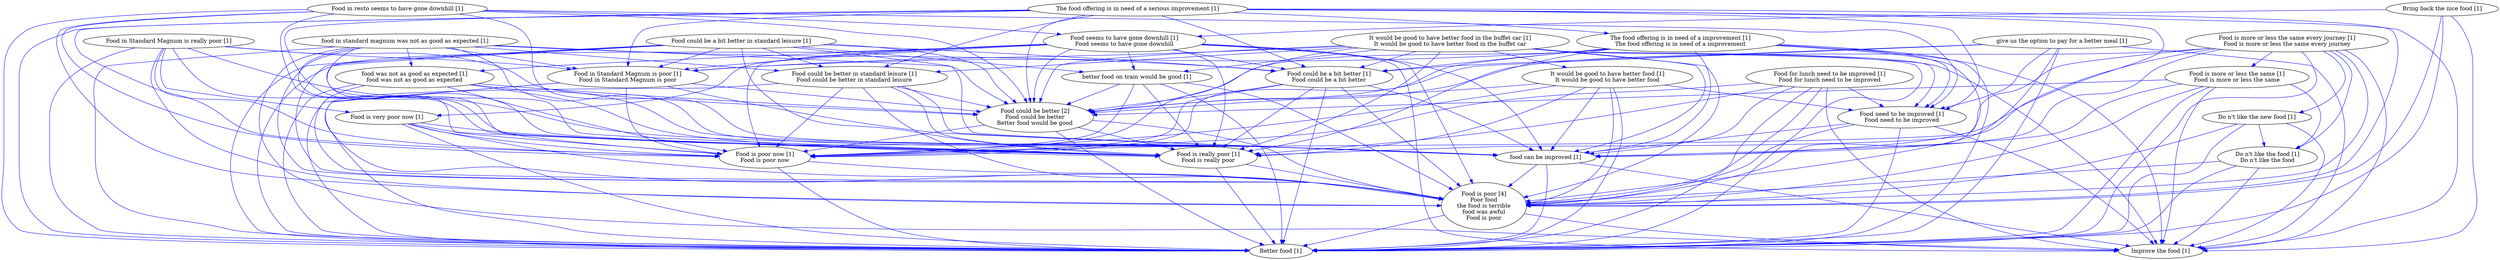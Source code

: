 digraph collapsedGraph {
"Food is poor [4]\nPoor food\nthe food is terrible\nfood was awful\nFood is poor""Food could be better [2]\nFood could be better\nBetter food would be good""Better food [1]""Bring back the nice food [1]""Do n't like the new food [1]""Do n't like the food [1]\nDo n't like the food""Food could be a bit better in standard leisure [1]""Food could be better in standard leisure [1]\nFood could be better in standard leisure""Food could be a bit better [1]\nFood could be a bit better""Food for lunch need to be improved [1]\nFood for lunch need to be improved""Food need to be improved [1]\nFood need to be improved""Food in Standard Magnum is really poor [1]""Food in Standard Magnum is poor [1]\nFood in Standard Magnum is poor""Food is really poor [1]\nFood is really poor""Food in resto seems to have gone downhill [1]""Food seems to have gone downhill [1]\nFood seems to have gone downhill""Food is more or less the same every journey [1]\nFood is more or less the same every journey""Food is more or less the same [1]\nFood is more or less the same""Food is very poor now [1]""Food is poor now [1]\nFood is poor now""Improve the food [1]""It would be good to have better food in the buffet car [1]\nIt would be good to have better food in the buffet car""It would be good to have better food [1]\nIt would be good to have better food""The food offering is in need of a serious improvement [1]""The food offering is in need of a improvement [1]\nThe food offering is in need of a improvement""better food on train would be good [1]""food can be improved [1]""food in standard magnum was not as good as expected [1]""food was not as good as expected [1]\nfood was not as good as expected""give us the option to pay for a better meal [1]""Food could be better [2]\nFood could be better\nBetter food would be good" -> "Better food [1]" [color=blue]
"Bring back the nice food [1]" -> "Better food [1]" [color=blue]
"Do n't like the new food [1]" -> "Do n't like the food [1]\nDo n't like the food" [color=blue]
"Do n't like the new food [1]" -> "Better food [1]" [color=blue]
"Do n't like the food [1]\nDo n't like the food" -> "Better food [1]" [color=blue]
"Food could be a bit better in standard leisure [1]" -> "Food could be better in standard leisure [1]\nFood could be better in standard leisure" [color=blue]
"Food could be a bit better in standard leisure [1]" -> "Food could be a bit better [1]\nFood could be a bit better" [color=blue]
"Food could be a bit better in standard leisure [1]" -> "Better food [1]" [color=blue]
"Food could be a bit better in standard leisure [1]" -> "Food could be better [2]\nFood could be better\nBetter food would be good" [color=blue]
"Food could be better in standard leisure [1]\nFood could be better in standard leisure" -> "Better food [1]" [color=blue]
"Food could be better in standard leisure [1]\nFood could be better in standard leisure" -> "Food could be better [2]\nFood could be better\nBetter food would be good" [color=blue]
"Food could be a bit better [1]\nFood could be a bit better" -> "Better food [1]" [color=blue]
"Food could be a bit better [1]\nFood could be a bit better" -> "Food could be better [2]\nFood could be better\nBetter food would be good" [color=blue]
"Food for lunch need to be improved [1]\nFood for lunch need to be improved" -> "Food need to be improved [1]\nFood need to be improved" [color=blue]
"Food for lunch need to be improved [1]\nFood for lunch need to be improved" -> "Better food [1]" [color=blue]
"Food need to be improved [1]\nFood need to be improved" -> "Better food [1]" [color=blue]
"Food in Standard Magnum is really poor [1]" -> "Food in Standard Magnum is poor [1]\nFood in Standard Magnum is poor" [color=blue]
"Food in Standard Magnum is really poor [1]" -> "Food is really poor [1]\nFood is really poor" [color=blue]
"Food could be better [2]\nFood could be better\nBetter food would be good" -> "Food is really poor [1]\nFood is really poor" [color=blue]
"Food could be a bit better in standard leisure [1]" -> "Food in Standard Magnum is poor [1]\nFood in Standard Magnum is poor" [color=blue]
"Food could be a bit better in standard leisure [1]" -> "Food is really poor [1]\nFood is really poor" [color=blue]
"Food could be better in standard leisure [1]\nFood could be better in standard leisure" -> "Food is really poor [1]\nFood is really poor" [color=blue]
"Food could be a bit better [1]\nFood could be a bit better" -> "Food is really poor [1]\nFood is really poor" [color=blue]
"Food for lunch need to be improved [1]\nFood for lunch need to be improved" -> "Food is really poor [1]\nFood is really poor" [color=blue]
"Food in Standard Magnum is really poor [1]" -> "Better food [1]" [color=blue]
"Food in Standard Magnum is really poor [1]" -> "Food could be better [2]\nFood could be better\nBetter food would be good" [color=blue]
"Food in Standard Magnum is poor [1]\nFood in Standard Magnum is poor" -> "Better food [1]" [color=blue]
"Food in Standard Magnum is poor [1]\nFood in Standard Magnum is poor" -> "Food could be better [2]\nFood could be better\nBetter food would be good" [color=blue]
"Food is really poor [1]\nFood is really poor" -> "Better food [1]" [color=blue]
"Food in resto seems to have gone downhill [1]" -> "Food seems to have gone downhill [1]\nFood seems to have gone downhill" [color=blue]
"Bring back the nice food [1]" -> "Food seems to have gone downhill [1]\nFood seems to have gone downhill" [color=blue]
"Food in resto seems to have gone downhill [1]" -> "Better food [1]" [color=blue]
"Food in resto seems to have gone downhill [1]" -> "Food could be better [2]\nFood could be better\nBetter food would be good" [color=blue]
"Food in resto seems to have gone downhill [1]" -> "Food need to be improved [1]\nFood need to be improved" [color=blue]
"Food in resto seems to have gone downhill [1]" -> "Food is really poor [1]\nFood is really poor" [color=blue]
"Food seems to have gone downhill [1]\nFood seems to have gone downhill" -> "Better food [1]" [color=blue]
"Food seems to have gone downhill [1]\nFood seems to have gone downhill" -> "Food could be better [2]\nFood could be better\nBetter food would be good" [color=blue]
"Food seems to have gone downhill [1]\nFood seems to have gone downhill" -> "Food could be a bit better [1]\nFood could be a bit better" [color=blue]
"Food seems to have gone downhill [1]\nFood seems to have gone downhill" -> "Food in Standard Magnum is poor [1]\nFood in Standard Magnum is poor" [color=blue]
"Food seems to have gone downhill [1]\nFood seems to have gone downhill" -> "Food is really poor [1]\nFood is really poor" [color=blue]
"Food is more or less the same every journey [1]\nFood is more or less the same every journey" -> "Food is more or less the same [1]\nFood is more or less the same" [color=blue]
"Food is more or less the same every journey [1]\nFood is more or less the same every journey" -> "Better food [1]" [color=blue]
"Food is more or less the same every journey [1]\nFood is more or less the same every journey" -> "Do n't like the new food [1]" [color=blue]
"Food is more or less the same every journey [1]\nFood is more or less the same every journey" -> "Do n't like the food [1]\nDo n't like the food" [color=blue]
"Food is more or less the same every journey [1]\nFood is more or less the same every journey" -> "Food could be better [2]\nFood could be better\nBetter food would be good" [color=blue]
"Food is more or less the same every journey [1]\nFood is more or less the same every journey" -> "Food is really poor [1]\nFood is really poor" [color=blue]
"Food is more or less the same [1]\nFood is more or less the same" -> "Better food [1]" [color=blue]
"Food is more or less the same [1]\nFood is more or less the same" -> "Do n't like the food [1]\nDo n't like the food" [color=blue]
"Food is more or less the same [1]\nFood is more or less the same" -> "Food could be better [2]\nFood could be better\nBetter food would be good" [color=blue]
"Food is very poor now [1]" -> "Food is poor now [1]\nFood is poor now" [color=blue]
"Food could be better [2]\nFood could be better\nBetter food would be good" -> "Food is poor now [1]\nFood is poor now" [color=blue]
"Food could be a bit better in standard leisure [1]" -> "Food is poor now [1]\nFood is poor now" [color=blue]
"Food could be better in standard leisure [1]\nFood could be better in standard leisure" -> "Food is poor now [1]\nFood is poor now" [color=blue]
"Food could be a bit better [1]\nFood could be a bit better" -> "Food is poor now [1]\nFood is poor now" [color=blue]
"Food for lunch need to be improved [1]\nFood for lunch need to be improved" -> "Food is poor now [1]\nFood is poor now" [color=blue]
"Food in Standard Magnum is really poor [1]" -> "Food is very poor now [1]" [color=blue]
"Food in Standard Magnum is really poor [1]" -> "Food is poor now [1]\nFood is poor now" [color=blue]
"Food in Standard Magnum is poor [1]\nFood in Standard Magnum is poor" -> "Food is poor now [1]\nFood is poor now" [color=blue]
"Food in resto seems to have gone downhill [1]" -> "Food is poor now [1]\nFood is poor now" [color=blue]
"Food seems to have gone downhill [1]\nFood seems to have gone downhill" -> "Food is very poor now [1]" [color=blue]
"Food seems to have gone downhill [1]\nFood seems to have gone downhill" -> "Food is poor now [1]\nFood is poor now" [color=blue]
"Food is more or less the same every journey [1]\nFood is more or less the same every journey" -> "Food is poor now [1]\nFood is poor now" [color=blue]
"Food is very poor now [1]" -> "Better food [1]" [color=blue]
"Food is very poor now [1]" -> "Food is really poor [1]\nFood is really poor" [color=blue]
"Food is poor now [1]\nFood is poor now" -> "Better food [1]" [color=blue]
"Bring back the nice food [1]" -> "Improve the food [1]" [color=blue]
"Do n't like the new food [1]" -> "Improve the food [1]" [color=blue]
"Do n't like the food [1]\nDo n't like the food" -> "Improve the food [1]" [color=blue]
"Food for lunch need to be improved [1]\nFood for lunch need to be improved" -> "Improve the food [1]" [color=blue]
"Food need to be improved [1]\nFood need to be improved" -> "Improve the food [1]" [color=blue]
"Food seems to have gone downhill [1]\nFood seems to have gone downhill" -> "Improve the food [1]" [color=blue]
"Food is more or less the same every journey [1]\nFood is more or less the same every journey" -> "Improve the food [1]" [color=blue]
"Food is more or less the same [1]\nFood is more or less the same" -> "Improve the food [1]" [color=blue]
"It would be good to have better food in the buffet car [1]\nIt would be good to have better food in the buffet car" -> "It would be good to have better food [1]\nIt would be good to have better food" [color=blue]
"It would be good to have better food in the buffet car [1]\nIt would be good to have better food in the buffet car" -> "Better food [1]" [color=blue]
"It would be good to have better food in the buffet car [1]\nIt would be good to have better food in the buffet car" -> "Food could be better in standard leisure [1]\nFood could be better in standard leisure" [color=blue]
"It would be good to have better food in the buffet car [1]\nIt would be good to have better food in the buffet car" -> "Food could be better [2]\nFood could be better\nBetter food would be good" [color=blue]
"It would be good to have better food in the buffet car [1]\nIt would be good to have better food in the buffet car" -> "Food could be a bit better [1]\nFood could be a bit better" [color=blue]
"It would be good to have better food in the buffet car [1]\nIt would be good to have better food in the buffet car" -> "Food need to be improved [1]\nFood need to be improved" [color=blue]
"It would be good to have better food in the buffet car [1]\nIt would be good to have better food in the buffet car" -> "Food in Standard Magnum is poor [1]\nFood in Standard Magnum is poor" [color=blue]
"It would be good to have better food in the buffet car [1]\nIt would be good to have better food in the buffet car" -> "Food is really poor [1]\nFood is really poor" [color=blue]
"It would be good to have better food in the buffet car [1]\nIt would be good to have better food in the buffet car" -> "Food is poor now [1]\nFood is poor now" [color=blue]
"It would be good to have better food in the buffet car [1]\nIt would be good to have better food in the buffet car" -> "Improve the food [1]" [color=blue]
"It would be good to have better food [1]\nIt would be good to have better food" -> "Better food [1]" [color=blue]
"It would be good to have better food [1]\nIt would be good to have better food" -> "Food could be better [2]\nFood could be better\nBetter food would be good" [color=blue]
"It would be good to have better food [1]\nIt would be good to have better food" -> "Food need to be improved [1]\nFood need to be improved" [color=blue]
"It would be good to have better food [1]\nIt would be good to have better food" -> "Food is really poor [1]\nFood is really poor" [color=blue]
"It would be good to have better food [1]\nIt would be good to have better food" -> "Food is poor now [1]\nFood is poor now" [color=blue]
"Bring back the nice food [1]" -> "Food is poor [4]\nPoor food\nthe food is terrible\nfood was awful\nFood is poor" [color=blue]
"Do n't like the new food [1]" -> "Food is poor [4]\nPoor food\nthe food is terrible\nfood was awful\nFood is poor" [color=blue]
"Do n't like the food [1]\nDo n't like the food" -> "Food is poor [4]\nPoor food\nthe food is terrible\nfood was awful\nFood is poor" [color=blue]
"Food could be better [2]\nFood could be better\nBetter food would be good" -> "Food is poor [4]\nPoor food\nthe food is terrible\nfood was awful\nFood is poor" [color=blue]
"Food seems to have gone downhill [1]\nFood seems to have gone downhill" -> "Food is poor [4]\nPoor food\nthe food is terrible\nfood was awful\nFood is poor" [color=blue]
"Food is more or less the same every journey [1]\nFood is more or less the same every journey" -> "Food is poor [4]\nPoor food\nthe food is terrible\nfood was awful\nFood is poor" [color=blue]
"Food is more or less the same [1]\nFood is more or less the same" -> "Food is poor [4]\nPoor food\nthe food is terrible\nfood was awful\nFood is poor" [color=blue]
"It would be good to have better food in the buffet car [1]\nIt would be good to have better food in the buffet car" -> "Food is poor [4]\nPoor food\nthe food is terrible\nfood was awful\nFood is poor" [color=blue]
"The food offering is in need of a serious improvement [1]" -> "The food offering is in need of a improvement [1]\nThe food offering is in need of a improvement" [color=blue]
"The food offering is in need of a serious improvement [1]" -> "Better food [1]" [color=blue]
"The food offering is in need of a serious improvement [1]" -> "Food could be better [2]\nFood could be better\nBetter food would be good" [color=blue]
"The food offering is in need of a serious improvement [1]" -> "Food could be better in standard leisure [1]\nFood could be better in standard leisure" [color=blue]
"The food offering is in need of a serious improvement [1]" -> "Food could be a bit better [1]\nFood could be a bit better" [color=blue]
"The food offering is in need of a serious improvement [1]" -> "Food need to be improved [1]\nFood need to be improved" [color=blue]
"The food offering is in need of a serious improvement [1]" -> "Food in Standard Magnum is poor [1]\nFood in Standard Magnum is poor" [color=blue]
"The food offering is in need of a serious improvement [1]" -> "Food is really poor [1]\nFood is really poor" [color=blue]
"The food offering is in need of a serious improvement [1]" -> "Food is poor now [1]\nFood is poor now" [color=blue]
"The food offering is in need of a serious improvement [1]" -> "Improve the food [1]" [color=blue]
"The food offering is in need of a serious improvement [1]" -> "Food is poor [4]\nPoor food\nthe food is terrible\nfood was awful\nFood is poor" [color=blue]
"The food offering is in need of a improvement [1]\nThe food offering is in need of a improvement" -> "Better food [1]" [color=blue]
"The food offering is in need of a improvement [1]\nThe food offering is in need of a improvement" -> "Food could be better [2]\nFood could be better\nBetter food would be good" [color=blue]
"The food offering is in need of a improvement [1]\nThe food offering is in need of a improvement" -> "Food could be a bit better [1]\nFood could be a bit better" [color=blue]
"The food offering is in need of a improvement [1]\nThe food offering is in need of a improvement" -> "Food need to be improved [1]\nFood need to be improved" [color=blue]
"The food offering is in need of a improvement [1]\nThe food offering is in need of a improvement" -> "Food in Standard Magnum is poor [1]\nFood in Standard Magnum is poor" [color=blue]
"The food offering is in need of a improvement [1]\nThe food offering is in need of a improvement" -> "Food is really poor [1]\nFood is really poor" [color=blue]
"The food offering is in need of a improvement [1]\nThe food offering is in need of a improvement" -> "Food is poor now [1]\nFood is poor now" [color=blue]
"The food offering is in need of a improvement [1]\nThe food offering is in need of a improvement" -> "Improve the food [1]" [color=blue]
"The food offering is in need of a improvement [1]\nThe food offering is in need of a improvement" -> "Food is poor [4]\nPoor food\nthe food is terrible\nfood was awful\nFood is poor" [color=blue]
"Food could be a bit better in standard leisure [1]" -> "better food on train would be good [1]" [color=blue]
"Food seems to have gone downhill [1]\nFood seems to have gone downhill" -> "better food on train would be good [1]" [color=blue]
"It would be good to have better food in the buffet car [1]\nIt would be good to have better food in the buffet car" -> "better food on train would be good [1]" [color=blue]
"better food on train would be good [1]" -> "Better food [1]" [color=blue]
"better food on train would be good [1]" -> "Food could be better [2]\nFood could be better\nBetter food would be good" [color=blue]
"better food on train would be good [1]" -> "Food is really poor [1]\nFood is really poor" [color=blue]
"better food on train would be good [1]" -> "Food is poor now [1]\nFood is poor now" [color=blue]
"Food could be a bit better in standard leisure [1]" -> "food can be improved [1]" [color=blue]
"Food could be better in standard leisure [1]\nFood could be better in standard leisure" -> "food can be improved [1]" [color=blue]
"Food could be a bit better [1]\nFood could be a bit better" -> "food can be improved [1]" [color=blue]
"Food for lunch need to be improved [1]\nFood for lunch need to be improved" -> "food can be improved [1]" [color=blue]
"Food need to be improved [1]\nFood need to be improved" -> "food can be improved [1]" [color=blue]
"Food in Standard Magnum is really poor [1]" -> "food can be improved [1]" [color=blue]
"Food in Standard Magnum is poor [1]\nFood in Standard Magnum is poor" -> "food can be improved [1]" [color=blue]
"Food in resto seems to have gone downhill [1]" -> "food can be improved [1]" [color=blue]
"Food seems to have gone downhill [1]\nFood seems to have gone downhill" -> "food can be improved [1]" [color=blue]
"Food is more or less the same every journey [1]\nFood is more or less the same every journey" -> "food can be improved [1]" [color=blue]
"Food is more or less the same [1]\nFood is more or less the same" -> "food can be improved [1]" [color=blue]
"Food is very poor now [1]" -> "food can be improved [1]" [color=blue]
"It would be good to have better food in the buffet car [1]\nIt would be good to have better food in the buffet car" -> "food can be improved [1]" [color=blue]
"It would be good to have better food [1]\nIt would be good to have better food" -> "food can be improved [1]" [color=blue]
"The food offering is in need of a serious improvement [1]" -> "food can be improved [1]" [color=blue]
"The food offering is in need of a improvement [1]\nThe food offering is in need of a improvement" -> "food can be improved [1]" [color=blue]
"food can be improved [1]" -> "Better food [1]" [color=blue]
"food can be improved [1]" -> "Improve the food [1]" [color=blue]
"food can be improved [1]" -> "Food is poor [4]\nPoor food\nthe food is terrible\nfood was awful\nFood is poor" [color=blue]
"food in standard magnum was not as good as expected [1]" -> "food was not as good as expected [1]\nfood was not as good as expected" [color=blue]
"Food seems to have gone downhill [1]\nFood seems to have gone downhill" -> "food was not as good as expected [1]\nfood was not as good as expected" [color=blue]
"food in standard magnum was not as good as expected [1]" -> "Better food [1]" [color=blue]
"food in standard magnum was not as good as expected [1]" -> "Food could be better [2]\nFood could be better\nBetter food would be good" [color=blue]
"food in standard magnum was not as good as expected [1]" -> "Food could be better in standard leisure [1]\nFood could be better in standard leisure" [color=blue]
"food in standard magnum was not as good as expected [1]" -> "Food could be a bit better [1]\nFood could be a bit better" [color=blue]
"food in standard magnum was not as good as expected [1]" -> "Food in Standard Magnum is poor [1]\nFood in Standard Magnum is poor" [color=blue]
"food in standard magnum was not as good as expected [1]" -> "Food is really poor [1]\nFood is really poor" [color=blue]
"food in standard magnum was not as good as expected [1]" -> "Food is poor now [1]\nFood is poor now" [color=blue]
"food in standard magnum was not as good as expected [1]" -> "Improve the food [1]" [color=blue]
"food in standard magnum was not as good as expected [1]" -> "food can be improved [1]" [color=blue]
"food was not as good as expected [1]\nfood was not as good as expected" -> "Better food [1]" [color=blue]
"food was not as good as expected [1]\nfood was not as good as expected" -> "Food could be better [2]\nFood could be better\nBetter food would be good" [color=blue]
"food was not as good as expected [1]\nfood was not as good as expected" -> "Food is really poor [1]\nFood is really poor" [color=blue]
"food was not as good as expected [1]\nfood was not as good as expected" -> "Food is poor now [1]\nFood is poor now" [color=blue]
"food was not as good as expected [1]\nfood was not as good as expected" -> "food can be improved [1]" [color=blue]
"Food is really poor [1]\nFood is really poor" -> "Food is poor [4]\nPoor food\nthe food is terrible\nfood was awful\nFood is poor" [color=blue]
"Food is very poor now [1]" -> "Food is poor [4]\nPoor food\nthe food is terrible\nfood was awful\nFood is poor" [color=blue]
"Food is poor now [1]\nFood is poor now" -> "Food is poor [4]\nPoor food\nthe food is terrible\nfood was awful\nFood is poor" [color=blue]
"give us the option to pay for a better meal [1]" -> "Better food [1]" [color=blue]
"give us the option to pay for a better meal [1]" -> "Food could be better [2]\nFood could be better\nBetter food would be good" [color=blue]
"give us the option to pay for a better meal [1]" -> "Food could be a bit better [1]\nFood could be a bit better" [color=blue]
"give us the option to pay for a better meal [1]" -> "Food need to be improved [1]\nFood need to be improved" [color=blue]
"give us the option to pay for a better meal [1]" -> "Food is poor [4]\nPoor food\nthe food is terrible\nfood was awful\nFood is poor" [color=blue]
"give us the option to pay for a better meal [1]" -> "Improve the food [1]" [color=blue]
"Food could be a bit better in standard leisure [1]" -> "Food is poor [4]\nPoor food\nthe food is terrible\nfood was awful\nFood is poor" [color=blue]
"Food could be better in standard leisure [1]\nFood could be better in standard leisure" -> "Food is poor [4]\nPoor food\nthe food is terrible\nfood was awful\nFood is poor" [color=blue]
"Food could be a bit better [1]\nFood could be a bit better" -> "Food is poor [4]\nPoor food\nthe food is terrible\nfood was awful\nFood is poor" [color=blue]
"Food for lunch need to be improved [1]\nFood for lunch need to be improved" -> "Food is poor [4]\nPoor food\nthe food is terrible\nfood was awful\nFood is poor" [color=blue]
"Food need to be improved [1]\nFood need to be improved" -> "Food is poor [4]\nPoor food\nthe food is terrible\nfood was awful\nFood is poor" [color=blue]
"Food in Standard Magnum is really poor [1]" -> "Food is poor [4]\nPoor food\nthe food is terrible\nfood was awful\nFood is poor" [color=blue]
"Food in Standard Magnum is poor [1]\nFood in Standard Magnum is poor" -> "Food is poor [4]\nPoor food\nthe food is terrible\nfood was awful\nFood is poor" [color=blue]
"Food in resto seems to have gone downhill [1]" -> "Food is poor [4]\nPoor food\nthe food is terrible\nfood was awful\nFood is poor" [color=blue]
"It would be good to have better food [1]\nIt would be good to have better food" -> "Food is poor [4]\nPoor food\nthe food is terrible\nfood was awful\nFood is poor" [color=blue]
"better food on train would be good [1]" -> "Food is poor [4]\nPoor food\nthe food is terrible\nfood was awful\nFood is poor" [color=blue]
"food in standard magnum was not as good as expected [1]" -> "Food is poor [4]\nPoor food\nthe food is terrible\nfood was awful\nFood is poor" [color=blue]
"food was not as good as expected [1]\nfood was not as good as expected" -> "Food is poor [4]\nPoor food\nthe food is terrible\nfood was awful\nFood is poor" [color=blue]
"Food is poor [4]\nPoor food\nthe food is terrible\nfood was awful\nFood is poor" -> "Better food [1]" [color=blue]
"Food is poor [4]\nPoor food\nthe food is terrible\nfood was awful\nFood is poor" -> "Improve the food [1]" [color=blue]
}